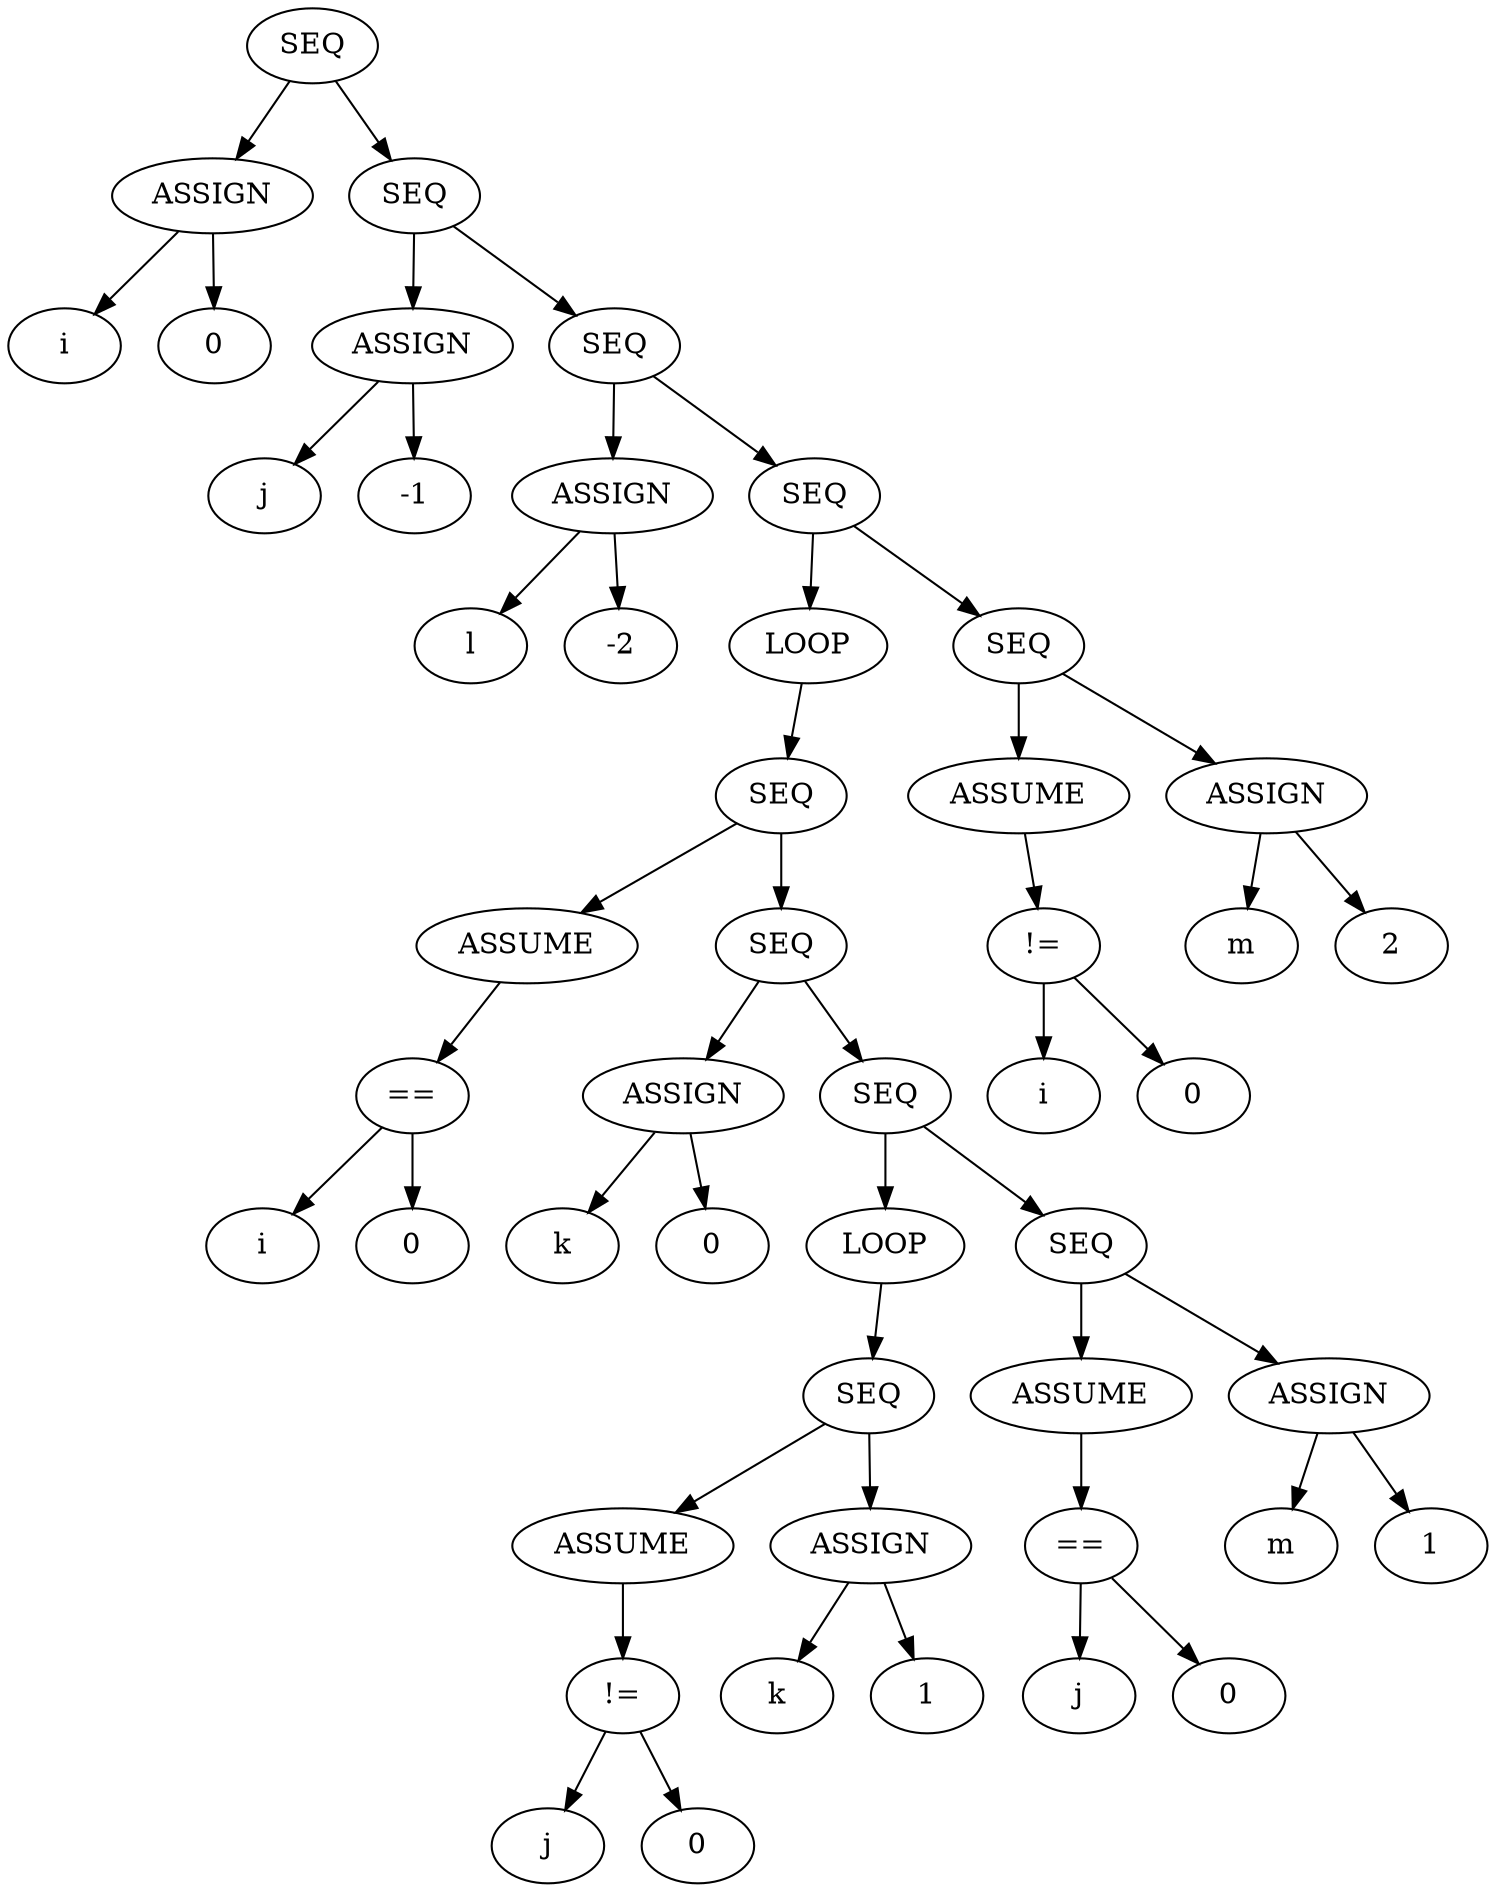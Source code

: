// nestedwhile
digraph {
	0 [label=SEQ]
	1 [label=ASSIGN]
	2 [label=i]
	1 -> 2
	3 [label=0]
	1 -> 3
	0 -> 1
	4 [label=SEQ]
	5 [label=ASSIGN]
	6 [label=j]
	5 -> 6
	7 [label=-1]
	5 -> 7
	4 -> 5
	8 [label=SEQ]
	9 [label=ASSIGN]
	10 [label=l]
	9 -> 10
	11 [label=-2]
	9 -> 11
	8 -> 9
	12 [label=SEQ]
	13 [label=LOOP]
	14 [label=SEQ]
	15 [label=ASSUME]
	16 [label="=="]
	17 [label=i]
	16 -> 17
	18 [label=0]
	16 -> 18
	15 -> 16
	14 -> 15
	19 [label=SEQ]
	20 [label=ASSIGN]
	21 [label=k]
	20 -> 21
	22 [label=0]
	20 -> 22
	19 -> 20
	23 [label=SEQ]
	24 [label=LOOP]
	25 [label=SEQ]
	26 [label=ASSUME]
	27 [label="!="]
	28 [label=j]
	27 -> 28
	29 [label=0]
	27 -> 29
	26 -> 27
	25 -> 26
	30 [label=ASSIGN]
	31 [label=k]
	30 -> 31
	32 [label=1]
	30 -> 32
	25 -> 30
	24 -> 25
	23 -> 24
	33 [label=SEQ]
	34 [label=ASSUME]
	35 [label="=="]
	36 [label=j]
	35 -> 36
	37 [label=0]
	35 -> 37
	34 -> 35
	33 -> 34
	38 [label=ASSIGN]
	39 [label=m]
	38 -> 39
	40 [label=1]
	38 -> 40
	33 -> 38
	23 -> 33
	19 -> 23
	14 -> 19
	13 -> 14
	12 -> 13
	41 [label=SEQ]
	42 [label=ASSUME]
	43 [label="!="]
	44 [label=i]
	43 -> 44
	45 [label=0]
	43 -> 45
	42 -> 43
	41 -> 42
	46 [label=ASSIGN]
	47 [label=m]
	46 -> 47
	48 [label=2]
	46 -> 48
	41 -> 46
	12 -> 41
	8 -> 12
	4 -> 8
	0 -> 4
}
